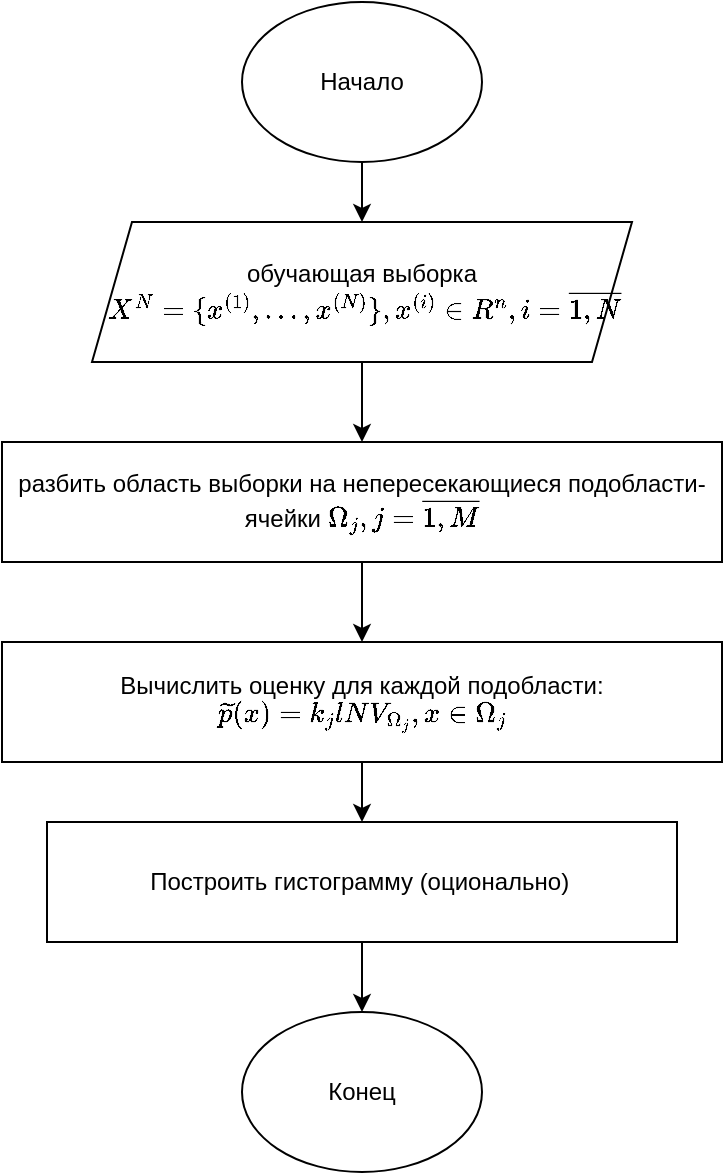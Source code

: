 <mxfile>
    <diagram id="mmj5bBIpljiMPF6x3p5R" name="Page-1">
        <mxGraphModel dx="966" dy="592" grid="1" gridSize="10" guides="1" tooltips="1" connect="1" arrows="1" fold="1" page="1" pageScale="1" pageWidth="827" pageHeight="1169" background="#ffffff" math="1" shadow="0">
            <root>
                <mxCell id="0"/>
                <mxCell id="1" parent="0"/>
                <mxCell id="2" value="Начало" style="ellipse;whiteSpace=wrap;html=1;" parent="1" vertex="1">
                    <mxGeometry x="340" width="120" height="80" as="geometry"/>
                </mxCell>
                <mxCell id="3" value="обучающая выборка&lt;br&gt;&amp;nbsp;\(X^{N} = \{x^{(1)}, ... , x^{(N)} \}, \\&lt;br&gt;x^{(i)} \in R^n, i = \overline{1,N}&lt;br&gt;\)" style="shape=parallelogram;perimeter=parallelogramPerimeter;whiteSpace=wrap;html=1;fixedSize=1;" parent="1" vertex="1">
                    <mxGeometry x="265" y="110" width="270" height="70" as="geometry"/>
                </mxCell>
                <mxCell id="4" value="" style="endArrow=classic;html=1;exitX=0.5;exitY=1;exitDx=0;exitDy=0;entryX=0.5;entryY=0;entryDx=0;entryDy=0;" parent="1" source="2" target="3" edge="1">
                    <mxGeometry width="50" height="50" relative="1" as="geometry">
                        <mxPoint x="390" y="180" as="sourcePoint"/>
                        <mxPoint x="440" y="130" as="targetPoint"/>
                    </mxGeometry>
                </mxCell>
                <mxCell id="5" value="разбить область выборки на непересекающиеся подобласти-ячейки \(\Omega_j, j =\overline{1, M} \)" style="rounded=0;whiteSpace=wrap;html=1;" parent="1" vertex="1">
                    <mxGeometry x="220" y="220" width="360" height="60" as="geometry"/>
                </mxCell>
                <mxCell id="6" value="" style="endArrow=classic;html=1;exitX=0.5;exitY=1;exitDx=0;exitDy=0;entryX=0.5;entryY=0;entryDx=0;entryDy=0;" parent="1" source="3" target="5" edge="1">
                    <mxGeometry width="50" height="50" relative="1" as="geometry">
                        <mxPoint x="370" y="250" as="sourcePoint"/>
                        <mxPoint x="420" y="200" as="targetPoint"/>
                    </mxGeometry>
                </mxCell>
                <mxCell id="7" value="Вычислить оценку для каждой подобласти:&lt;br&gt;\(\widetilde{p}(x) = k_jlNV_{\Omega_j}, x \in \Omega_j\)" style="rounded=0;whiteSpace=wrap;html=1;" parent="1" vertex="1">
                    <mxGeometry x="220" y="320" width="360" height="60" as="geometry"/>
                </mxCell>
                <mxCell id="8" value="" style="endArrow=classic;html=1;entryX=0.5;entryY=0;entryDx=0;entryDy=0;exitX=0.5;exitY=1;exitDx=0;exitDy=0;" parent="1" source="5" target="7" edge="1">
                    <mxGeometry width="50" height="50" relative="1" as="geometry">
                        <mxPoint x="370" y="290" as="sourcePoint"/>
                        <mxPoint x="420" y="240" as="targetPoint"/>
                    </mxGeometry>
                </mxCell>
                <mxCell id="10" value="" style="endArrow=classic;html=1;exitX=0.5;exitY=1;exitDx=0;exitDy=0;entryX=0.5;entryY=0;entryDx=0;entryDy=0;" parent="1" source="7" target="13" edge="1">
                    <mxGeometry width="50" height="50" relative="1" as="geometry">
                        <mxPoint x="370" y="360" as="sourcePoint"/>
                        <mxPoint x="400" y="420" as="targetPoint"/>
                    </mxGeometry>
                </mxCell>
                <mxCell id="11" value="Конец" style="ellipse;whiteSpace=wrap;html=1;" parent="1" vertex="1">
                    <mxGeometry x="340" y="505" width="120" height="80" as="geometry"/>
                </mxCell>
                <mxCell id="12" value="" style="endArrow=classic;html=1;exitX=0.5;exitY=1;exitDx=0;exitDy=0;entryX=0.5;entryY=0;entryDx=0;entryDy=0;" parent="1" source="13" target="11" edge="1">
                    <mxGeometry width="50" height="50" relative="1" as="geometry">
                        <mxPoint x="400" y="480" as="sourcePoint"/>
                        <mxPoint x="430" y="630" as="targetPoint"/>
                    </mxGeometry>
                </mxCell>
                <mxCell id="13" value="Построить гистограмму (оционально)&amp;nbsp;" style="rounded=0;whiteSpace=wrap;html=1;" vertex="1" parent="1">
                    <mxGeometry x="242.5" y="410" width="315" height="60" as="geometry"/>
                </mxCell>
            </root>
        </mxGraphModel>
    </diagram>
</mxfile>